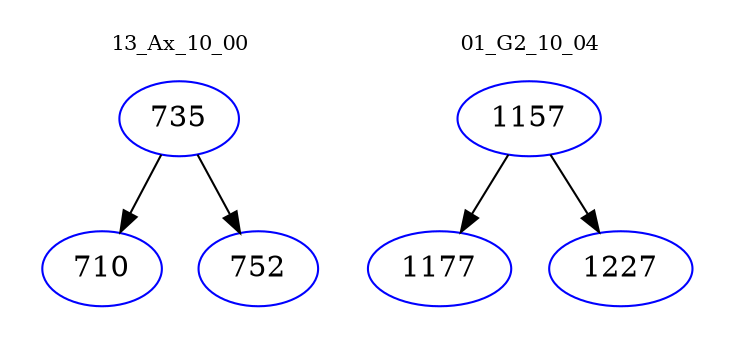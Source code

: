 digraph{
subgraph cluster_0 {
color = white
label = "13_Ax_10_00";
fontsize=10;
T0_735 [label="735", color="blue"]
T0_735 -> T0_710 [color="black"]
T0_710 [label="710", color="blue"]
T0_735 -> T0_752 [color="black"]
T0_752 [label="752", color="blue"]
}
subgraph cluster_1 {
color = white
label = "01_G2_10_04";
fontsize=10;
T1_1157 [label="1157", color="blue"]
T1_1157 -> T1_1177 [color="black"]
T1_1177 [label="1177", color="blue"]
T1_1157 -> T1_1227 [color="black"]
T1_1227 [label="1227", color="blue"]
}
}
